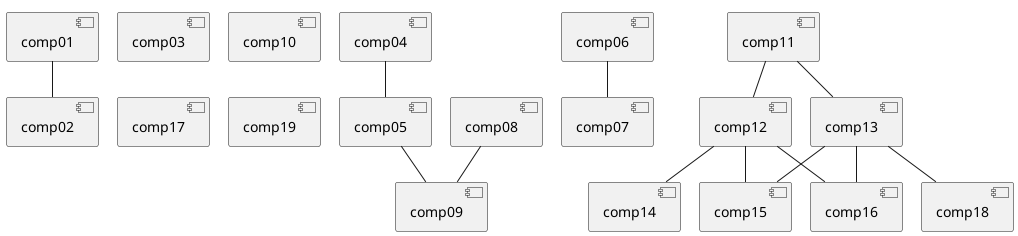 {
  "sha1": "demtvu619hbl9wteu62pix8ktulhdph",
  "insertion": {
    "when": "2024-06-01T09:03:02.896Z",
    "user": "plantuml@gmail.com"
  }
}
@startuml
!pragma layout smetana
component comp01
component comp02
component comp03
component comp04
component comp05
component comp06
component comp07
component comp08
component comp09
component comp10
component comp11
component comp12
component comp13
component comp14
component comp15
component comp16
component comp17
component comp18
component comp19
comp01 -- comp02
comp04 -- comp05
comp05 -- comp09
comp06 -- comp07
comp08 -- comp09
comp11 -- comp12
comp11 -- comp13
comp12 -- comp14
comp12 -- comp15
comp12 -- comp16
comp13 -- comp15
comp13 -- comp16
comp13 -- comp18
@enduml
